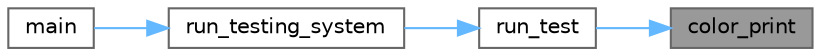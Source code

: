 digraph "color_print"
{
 // LATEX_PDF_SIZE
  bgcolor="transparent";
  edge [fontname=Helvetica,fontsize=10,labelfontname=Helvetica,labelfontsize=10];
  node [fontname=Helvetica,fontsize=10,shape=box,height=0.2,width=0.4];
  rankdir="RL";
  Node1 [id="Node000001",label="color_print",height=0.2,width=0.4,color="gray40", fillcolor="grey60", style="filled", fontcolor="black",tooltip="Function print colorful text what sets with three parameters."];
  Node1 -> Node2 [id="edge1_Node000001_Node000002",dir="back",color="steelblue1",style="solid",tooltip=" "];
  Node2 [id="Node000002",label="run_test",height=0.2,width=0.4,color="grey40", fillcolor="white", style="filled",URL="$unit__test_8cpp.html#acb671112c73a49f9fdf13c14f7c0c41f",tooltip="Function starts one exact test."];
  Node2 -> Node3 [id="edge2_Node000002_Node000003",dir="back",color="steelblue1",style="solid",tooltip=" "];
  Node3 [id="Node000003",label="run_testing_system",height=0.2,width=0.4,color="grey40", fillcolor="white", style="filled",URL="$unit__test_8cpp.html#a0083b8b5485db15987c2f0041442ffab",tooltip="Function starts tests."];
  Node3 -> Node4 [id="edge3_Node000003_Node000004",dir="back",color="steelblue1",style="solid",tooltip=" "];
  Node4 [id="Node000004",label="main",height=0.2,width=0.4,color="grey40", fillcolor="white", style="filled",URL="$quadratic__equation_8cpp.html#a0ddf1224851353fc92bfbff6f499fa97",tooltip=" "];
}
